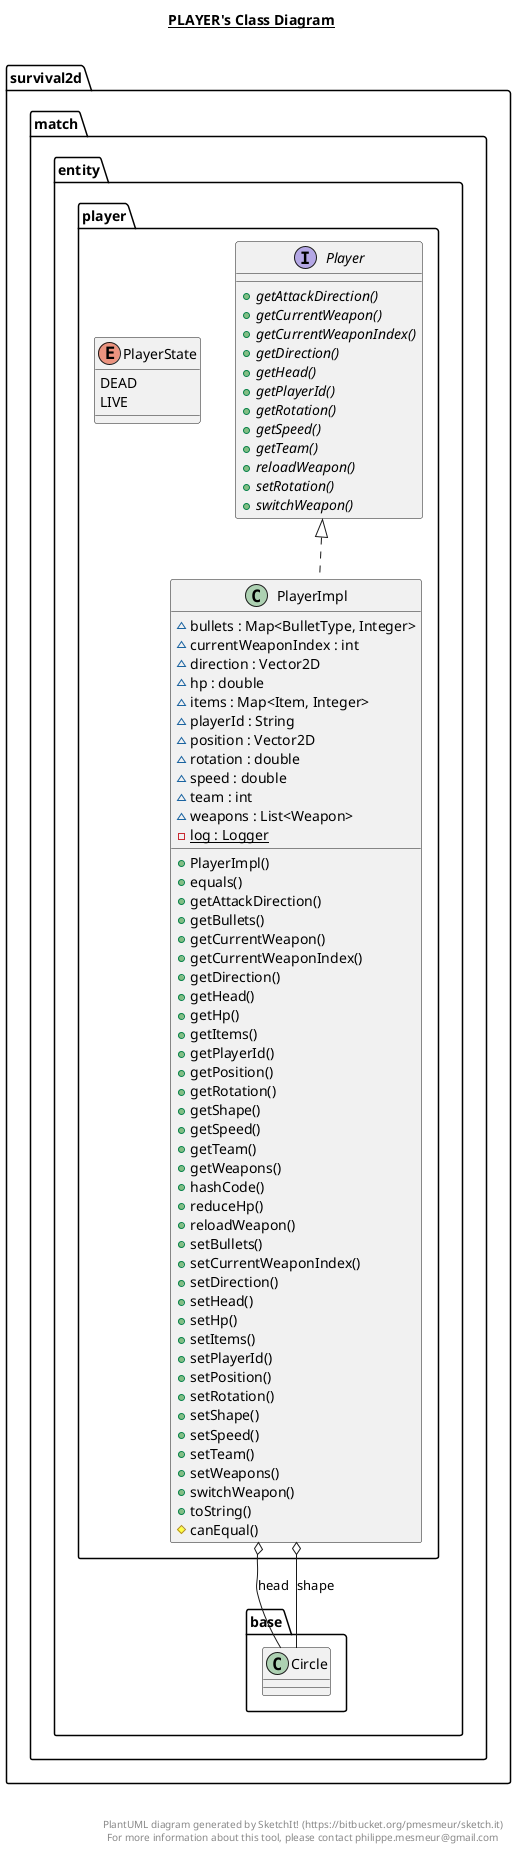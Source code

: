 @startuml

title __PLAYER's Class Diagram__\n

  namespace survival2d {
    namespace match.entity.player {
      interface survival2d.match.entity.player.Player {
          {abstract} + getAttackDirection()
          {abstract} + getCurrentWeapon()
          {abstract} + getCurrentWeaponIndex()
          {abstract} + getDirection()
          {abstract} + getHead()
          {abstract} + getPlayerId()
          {abstract} + getRotation()
          {abstract} + getSpeed()
          {abstract} + getTeam()
          {abstract} + reloadWeapon()
          {abstract} + setRotation()
          {abstract} + switchWeapon()
      }
    }
  }
  

  namespace survival2d {
    namespace match.entity.player {
      class survival2d.match.entity.player.PlayerImpl {
          ~ bullets : Map<BulletType, Integer>
          ~ currentWeaponIndex : int
          ~ direction : Vector2D
          ~ hp : double
          ~ items : Map<Item, Integer>
          ~ playerId : String
          ~ position : Vector2D
          ~ rotation : double
          ~ speed : double
          ~ team : int
          ~ weapons : List<Weapon>
          {static} - log : Logger
          + PlayerImpl()
          + equals()
          + getAttackDirection()
          + getBullets()
          + getCurrentWeapon()
          + getCurrentWeaponIndex()
          + getDirection()
          + getHead()
          + getHp()
          + getItems()
          + getPlayerId()
          + getPosition()
          + getRotation()
          + getShape()
          + getSpeed()
          + getTeam()
          + getWeapons()
          + hashCode()
          + reduceHp()
          + reloadWeapon()
          + setBullets()
          + setCurrentWeaponIndex()
          + setDirection()
          + setHead()
          + setHp()
          + setItems()
          + setPlayerId()
          + setPosition()
          + setRotation()
          + setShape()
          + setSpeed()
          + setTeam()
          + setWeapons()
          + switchWeapon()
          + toString()
          # canEqual()
      }
    }
  }
  

  namespace survival2d {
    namespace match.entity.player {
      enum PlayerState {
        DEAD
        LIVE
      }
    }
  }
  

  survival2d.match.entity.player.PlayerImpl .up.|> survival2d.match.entity.player.Player
  survival2d.match.entity.player.PlayerImpl o-- survival2d.match.entity.base.Circle : head
  survival2d.match.entity.player.PlayerImpl o-- survival2d.match.entity.base.Circle : shape


right footer


PlantUML diagram generated by SketchIt! (https://bitbucket.org/pmesmeur/sketch.it)
For more information about this tool, please contact philippe.mesmeur@gmail.com
endfooter

@enduml
